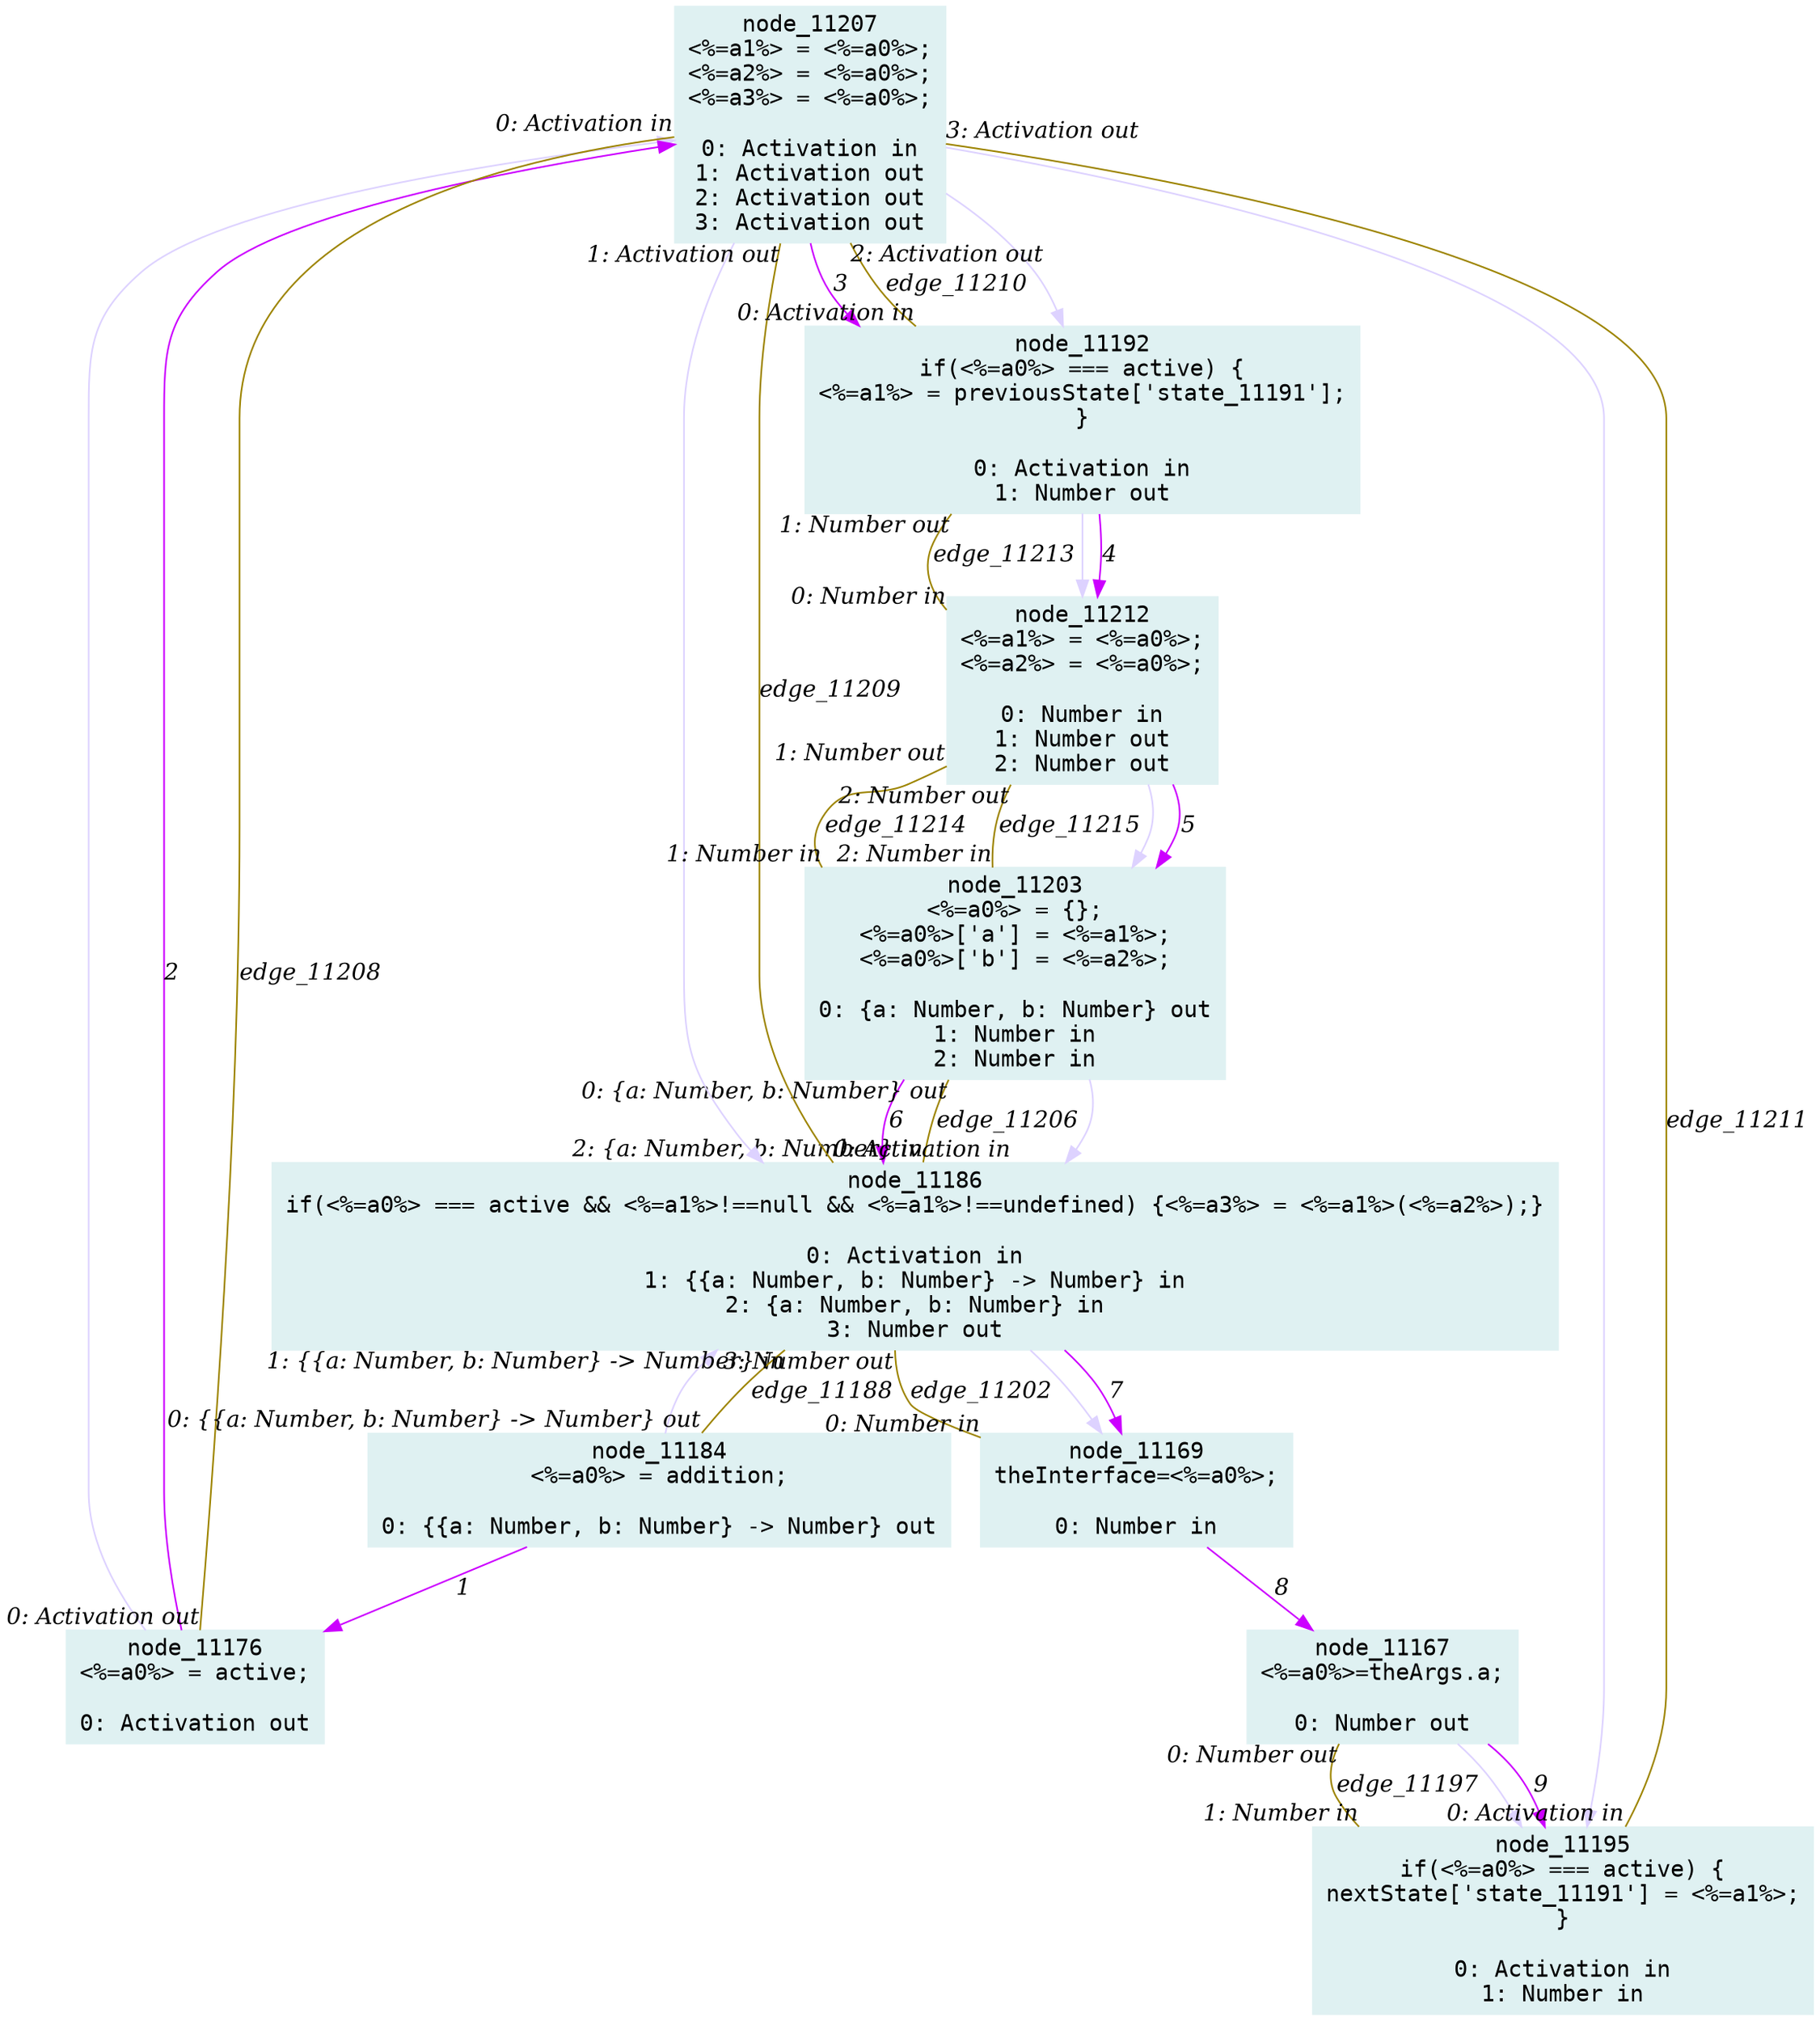digraph g{node_11167 [shape="box", style="filled", color="#dff1f2", fontname="Courier", label="node_11167
<%=a0%>=theArgs.a;

0: Number out" ]
node_11169 [shape="box", style="filled", color="#dff1f2", fontname="Courier", label="node_11169
theInterface=<%=a0%>;

0: Number in" ]
node_11176 [shape="box", style="filled", color="#dff1f2", fontname="Courier", label="node_11176
<%=a0%> = active;

0: Activation out" ]
node_11184 [shape="box", style="filled", color="#dff1f2", fontname="Courier", label="node_11184
<%=a0%> = addition;

0: {{a: Number, b: Number} -> Number} out" ]
node_11186 [shape="box", style="filled", color="#dff1f2", fontname="Courier", label="node_11186
if(<%=a0%> === active && <%=a1%>!==null && <%=a1%>!==undefined) {<%=a3%> = <%=a1%>(<%=a2%>);}

0: Activation in
1: {{a: Number, b: Number} -> Number} in
2: {a: Number, b: Number} in
3: Number out" ]
node_11192 [shape="box", style="filled", color="#dff1f2", fontname="Courier", label="node_11192
if(<%=a0%> === active) {
<%=a1%> = previousState['state_11191'];
}

0: Activation in
1: Number out" ]
node_11195 [shape="box", style="filled", color="#dff1f2", fontname="Courier", label="node_11195
if(<%=a0%> === active) {
nextState['state_11191'] = <%=a1%>;
}

0: Activation in
1: Number in" ]
node_11203 [shape="box", style="filled", color="#dff1f2", fontname="Courier", label="node_11203
<%=a0%> = {};
<%=a0%>['a'] = <%=a1%>;
<%=a0%>['b'] = <%=a2%>;

0: {a: Number, b: Number} out
1: Number in
2: Number in" ]
node_11207 [shape="box", style="filled", color="#dff1f2", fontname="Courier", label="node_11207
<%=a1%> = <%=a0%>;
<%=a2%> = <%=a0%>;
<%=a3%> = <%=a0%>;

0: Activation in
1: Activation out
2: Activation out
3: Activation out" ]
node_11212 [shape="box", style="filled", color="#dff1f2", fontname="Courier", label="node_11212
<%=a1%> = <%=a0%>;
<%=a2%> = <%=a0%>;

0: Number in
1: Number out
2: Number out" ]
node_11167 -> node_11195 [dir=forward, arrowHead=normal, fontname="Times-Italic", arrowsize=1, color="#ddd2ff", label="",  headlabel="", taillabel="" ]
node_11186 -> node_11169 [dir=forward, arrowHead=normal, fontname="Times-Italic", arrowsize=1, color="#ddd2ff", label="",  headlabel="", taillabel="" ]
node_11203 -> node_11186 [dir=forward, arrowHead=normal, fontname="Times-Italic", arrowsize=1, color="#ddd2ff", label="",  headlabel="", taillabel="" ]
node_11212 -> node_11203 [dir=forward, arrowHead=normal, fontname="Times-Italic", arrowsize=1, color="#ddd2ff", label="",  headlabel="", taillabel="" ]
node_11192 -> node_11212 [dir=forward, arrowHead=normal, fontname="Times-Italic", arrowsize=1, color="#ddd2ff", label="",  headlabel="", taillabel="" ]
node_11207 -> node_11186 [dir=forward, arrowHead=normal, fontname="Times-Italic", arrowsize=1, color="#ddd2ff", label="",  headlabel="", taillabel="" ]
node_11207 -> node_11192 [dir=forward, arrowHead=normal, fontname="Times-Italic", arrowsize=1, color="#ddd2ff", label="",  headlabel="", taillabel="" ]
node_11207 -> node_11195 [dir=forward, arrowHead=normal, fontname="Times-Italic", arrowsize=1, color="#ddd2ff", label="",  headlabel="", taillabel="" ]
node_11176 -> node_11207 [dir=forward, arrowHead=normal, fontname="Times-Italic", arrowsize=1, color="#ddd2ff", label="",  headlabel="", taillabel="" ]
node_11184 -> node_11186 [dir=forward, arrowHead=normal, fontname="Times-Italic", arrowsize=1, color="#ddd2ff", label="",  headlabel="", taillabel="" ]
node_11184 -> node_11176 [dir=forward, arrowHead=normal, fontname="Times-Italic", arrowsize=1, color="#cc00ff", label="1",  headlabel="", taillabel="" ]
node_11176 -> node_11207 [dir=forward, arrowHead=normal, fontname="Times-Italic", arrowsize=1, color="#cc00ff", label="2",  headlabel="", taillabel="" ]
node_11207 -> node_11192 [dir=forward, arrowHead=normal, fontname="Times-Italic", arrowsize=1, color="#cc00ff", label="3",  headlabel="", taillabel="" ]
node_11192 -> node_11212 [dir=forward, arrowHead=normal, fontname="Times-Italic", arrowsize=1, color="#cc00ff", label="4",  headlabel="", taillabel="" ]
node_11212 -> node_11203 [dir=forward, arrowHead=normal, fontname="Times-Italic", arrowsize=1, color="#cc00ff", label="5",  headlabel="", taillabel="" ]
node_11203 -> node_11186 [dir=forward, arrowHead=normal, fontname="Times-Italic", arrowsize=1, color="#cc00ff", label="6",  headlabel="", taillabel="" ]
node_11186 -> node_11169 [dir=forward, arrowHead=normal, fontname="Times-Italic", arrowsize=1, color="#cc00ff", label="7",  headlabel="", taillabel="" ]
node_11169 -> node_11167 [dir=forward, arrowHead=normal, fontname="Times-Italic", arrowsize=1, color="#cc00ff", label="8",  headlabel="", taillabel="" ]
node_11167 -> node_11195 [dir=forward, arrowHead=normal, fontname="Times-Italic", arrowsize=1, color="#cc00ff", label="9",  headlabel="", taillabel="" ]
node_11186 -> node_11184 [dir=none, arrowHead=none, fontname="Times-Italic", arrowsize=1, color="#9d8400", label="edge_11188",  headlabel="0: {{a: Number, b: Number} -> Number} out", taillabel="1: {{a: Number, b: Number} -> Number} in" ]
node_11195 -> node_11167 [dir=none, arrowHead=none, fontname="Times-Italic", arrowsize=1, color="#9d8400", label="edge_11197",  headlabel="0: Number out", taillabel="1: Number in" ]
node_11169 -> node_11186 [dir=none, arrowHead=none, fontname="Times-Italic", arrowsize=1, color="#9d8400", label="edge_11202",  headlabel="3: Number out", taillabel="0: Number in" ]
node_11203 -> node_11186 [dir=none, arrowHead=none, fontname="Times-Italic", arrowsize=1, color="#9d8400", label="edge_11206",  headlabel="2: {a: Number, b: Number} in", taillabel="0: {a: Number, b: Number} out" ]
node_11176 -> node_11207 [dir=none, arrowHead=none, fontname="Times-Italic", arrowsize=1, color="#9d8400", label="edge_11208",  headlabel="0: Activation in", taillabel="0: Activation out" ]
node_11207 -> node_11186 [dir=none, arrowHead=none, fontname="Times-Italic", arrowsize=1, color="#9d8400", label="edge_11209",  headlabel="0: Activation in", taillabel="1: Activation out" ]
node_11207 -> node_11192 [dir=none, arrowHead=none, fontname="Times-Italic", arrowsize=1, color="#9d8400", label="edge_11210",  headlabel="0: Activation in", taillabel="2: Activation out" ]
node_11207 -> node_11195 [dir=none, arrowHead=none, fontname="Times-Italic", arrowsize=1, color="#9d8400", label="edge_11211",  headlabel="0: Activation in", taillabel="3: Activation out" ]
node_11192 -> node_11212 [dir=none, arrowHead=none, fontname="Times-Italic", arrowsize=1, color="#9d8400", label="edge_11213",  headlabel="0: Number in", taillabel="1: Number out" ]
node_11212 -> node_11203 [dir=none, arrowHead=none, fontname="Times-Italic", arrowsize=1, color="#9d8400", label="edge_11214",  headlabel="1: Number in", taillabel="1: Number out" ]
node_11212 -> node_11203 [dir=none, arrowHead=none, fontname="Times-Italic", arrowsize=1, color="#9d8400", label="edge_11215",  headlabel="2: Number in", taillabel="2: Number out" ]
}